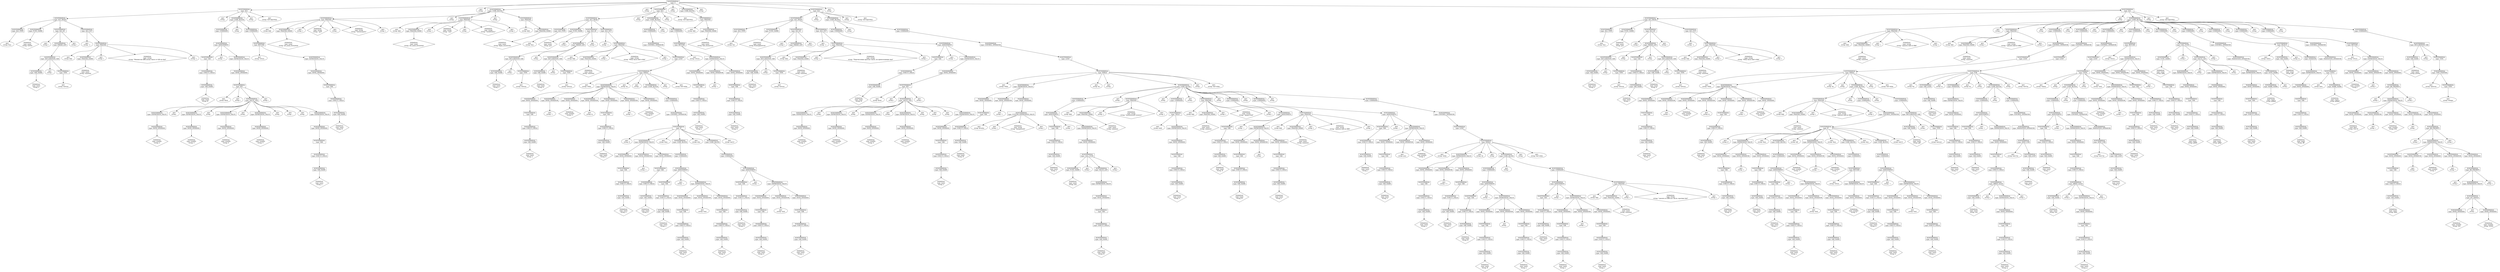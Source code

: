 digraph ast {
	1 [label="NONTERMINAL
type: S" shape=box]
	2 [label="NONTERMINAL
type: ALG" shape=box]
	1 -> 2
	3 [label="KEY
string: \n" shape=oval]
	1 -> 3
	4 [label="NONTERMINAL
type: CODE_BLOCK" shape=box]
	1 -> 4
	5 [label="KEY
string: \n" shape=oval]
	1 -> 5
	6 [label="NONTERMINAL
type: ALG" shape=box]
	1 -> 6
	7 [label="KEY
string: \n" shape=oval]
	1 -> 7
	8 [label="NONTERMINAL
type: CODE_BLOCK" shape=box]
	1 -> 8
	9 [label="KEY
string: \n" shape=oval]
	1 -> 9
	10 [label="NONTERMINAL
type: ALG" shape=box]
	1 -> 10
	11 [label="KEY
string: \n" shape=oval]
	1 -> 11
	12 [label="NONTERMINAL
type: ALG" shape=box]
	1 -> 12
	13 [label="NONTERMINAL
type: ALG_HEAD" shape=box]
	2 -> 13
	14 [label="KEY
string: \n" shape=oval]
	2 -> 14
	15 [label="NONTERMINAL
type: CODE_BLOCK" shape=box]
	2 -> 15
	16 [label="KEY
string: \n" shape=oval]
	2 -> 16
	17 [label="KEY
string: end algorithm" shape=oval]
	2 -> 17
	18 [label="NONTERMINAL
type: PRAGMA" shape=box]
	4 -> 18
	19 [label="KEY
string: \n" shape=oval]
	4 -> 19
	20 [label="NONTERMINAL
type: PRAGMA" shape=box]
	4 -> 20
	21 [label="KEY
string: \n" shape=oval]
	4 -> 21
	22 [label="NONTERMINAL
type: PRAGMA" shape=box]
	4 -> 22
	23 [label="NONTERMINAL
type: ALG_HEAD" shape=box]
	6 -> 23
	24 [label="KEY
string: \n" shape=oval]
	6 -> 24
	25 [label="NONTERMINAL
type: CODE_BLOCK" shape=box]
	6 -> 25
	26 [label="KEY
string: \n" shape=oval]
	6 -> 26
	27 [label="KEY
string: end algorithm" shape=oval]
	6 -> 27
	28 [label="NONTERMINAL
type: PRAGMA" shape=box]
	8 -> 28
	29 [label="NONTERMINAL
type: ALG_HEAD" shape=box]
	10 -> 29
	30 [label="KEY
string: \n" shape=oval]
	10 -> 30
	31 [label="NONTERMINAL
type: CODE_BLOCK" shape=box]
	10 -> 31
	32 [label="KEY
string: \n" shape=oval]
	10 -> 32
	33 [label="KEY
string: end algorithm" shape=oval]
	10 -> 33
	34 [label="NONTERMINAL
type: ALG_HEAD" shape=box]
	12 -> 34
	35 [label="KEY
string: \n" shape=oval]
	12 -> 35
	36 [label="NONTERMINAL
type: CODE_BLOCK" shape=box]
	12 -> 36
	37 [label="KEY
string: \n" shape=oval]
	12 -> 37
	38 [label="KEY
string: end algorithm" shape=oval]
	12 -> 38
	39 [label="NONTERMINAL
type: ALG_TYPE" shape=box]
	13 -> 39
	40 [label="NONTERMINAL
type: FUNC_NAME" shape=box]
	13 -> 40
	41 [label="NONTERMINAL
type: ALG_IN" shape=box]
	13 -> 41
	42 [label="NONTERMINAL
type: ALG_OUT" shape=box]
	13 -> 42
	43 [label="NONTERMINAL
type: COMMAND" shape=box]
	15 -> 43
	44 [label="KEY
string: \n" shape=oval]
	15 -> 44
	45 [label="NONTERMINAL
type: COMMAND" shape=box]
	15 -> 45
	46 [label="KEY
string: @@" shape=oval]
	18 -> 46
	47 [label="NONTERMINAL
type: PRAGMA_NAME" shape=box]
	18 -> 47
	48 [label="KEY
string: {" shape=oval]
	18 -> 48
	49 [label="TERMINAL
type: string
string: \"gcd\"" shape=diamond]
	18 -> 49
	50 [label="KEY
string: ," shape=oval]
	18 -> 50
	51 [label="TERMINAL
type: string
string: \"\textrm{gcd}\"" shape=diamond]
	18 -> 51
	52 [label="KEY
string: }" shape=oval]
	18 -> 52
	53 [label="KEY
string: @@" shape=oval]
	20 -> 53
	54 [label="NONTERMINAL
type: PRAGMA_NAME" shape=box]
	20 -> 54
	55 [label="KEY
string: {" shape=oval]
	20 -> 55
	56 [label="TERMINAL
type: string
string: \"min\"" shape=diamond]
	20 -> 56
	57 [label="KEY
string: ," shape=oval]
	20 -> 57
	58 [label="TERMINAL
type: string
string: \"\textbf{min}\"" shape=diamond]
	20 -> 58
	59 [label="KEY
string: }" shape=oval]
	20 -> 59
	60 [label="KEY
string: @@" shape=oval]
	22 -> 60
	61 [label="NONTERMINAL
type: PRAGMA_NAME" shape=box]
	22 -> 61
	62 [label="NONTERMINAL
type: ALG_TYPE" shape=box]
	23 -> 62
	63 [label="NONTERMINAL
type: FUNC_NAME" shape=box]
	23 -> 63
	64 [label="NONTERMINAL
type: ALG_IN" shape=box]
	23 -> 64
	65 [label="NONTERMINAL
type: ALG_OUT" shape=box]
	23 -> 65
	66 [label="NONTERMINAL
type: COMMAND" shape=box]
	25 -> 66
	67 [label="KEY
string: \n" shape=oval]
	25 -> 67
	68 [label="NONTERMINAL
type: COMMAND" shape=box]
	25 -> 68
	69 [label="KEY
string: @@" shape=oval]
	28 -> 69
	70 [label="NONTERMINAL
type: PRAGMA_NAME" shape=box]
	28 -> 70
	71 [label="NONTERMINAL
type: ALG_TYPE" shape=box]
	29 -> 71
	72 [label="NONTERMINAL
type: FUNC_NAME" shape=box]
	29 -> 72
	73 [label="NONTERMINAL
type: ALG_IN" shape=box]
	29 -> 73
	74 [label="NONTERMINAL
type: ALG_OUT" shape=box]
	29 -> 74
	75 [label="NONTERMINAL
type: COMMAND" shape=box]
	31 -> 75
	76 [label="KEY
string: \n" shape=oval]
	31 -> 76
	77 [label="NONTERMINAL
type: COMMAND" shape=box]
	31 -> 77
	78 [label="NONTERMINAL
type: ALG_TYPE" shape=box]
	34 -> 78
	79 [label="NONTERMINAL
type: FUNC_NAME" shape=box]
	34 -> 79
	80 [label="NONTERMINAL
type: ALG_IN" shape=box]
	34 -> 80
	81 [label="NONTERMINAL
type: ALG_OUT" shape=box]
	34 -> 81
	82 [label="NONTERMINAL
type: PRAGMA" shape=box]
	36 -> 82
	83 [label="KEY
string: ;" shape=oval]
	36 -> 83
	84 [label="NONTERMINAL
type: PRAGMA" shape=box]
	36 -> 84
	85 [label="KEY
string: \n" shape=oval]
	36 -> 85
	86 [label="NONTERMINAL
type: COMMAND" shape=box]
	36 -> 86
	87 [label="KEY
string: \n" shape=oval]
	36 -> 87
	88 [label="NONTERMINAL
type: COMMAND" shape=box]
	36 -> 88
	89 [label="KEY
string: \n" shape=oval]
	36 -> 89
	90 [label="NONTERMINAL
type: COMMAND" shape=box]
	36 -> 90
	91 [label="KEY
string: \n" shape=oval]
	36 -> 91
	92 [label="NONTERMINAL
type: COMMAND" shape=box]
	36 -> 92
	93 [label="KEY
string: \n" shape=oval]
	36 -> 93
	94 [label="NONTERMINAL
type: COMMAND" shape=box]
	36 -> 94
	95 [label="KEY
string: \n" shape=oval]
	36 -> 95
	96 [label="NONTERMINAL
type: COMMAND" shape=box]
	36 -> 96
	97 [label="KEY
string: \n" shape=oval]
	36 -> 97
	98 [label="NONTERMINAL
type: COMMAND" shape=box]
	36 -> 98
	99 [label="KEY
string: \n" shape=oval]
	36 -> 99
	100 [label="NONTERMINAL
type: COMMAND" shape=box]
	36 -> 100
	101 [label="KEY
string: \n" shape=oval]
	36 -> 101
	102 [label="NONTERMINAL
type: COMMAND" shape=box]
	36 -> 102
	103 [label="KEY
string: \n" shape=oval]
	36 -> 103
	104 [label="NONTERMINAL
type: COMMAND" shape=box]
	36 -> 104
	105 [label="KEY
string: func" shape=oval]
	39 -> 105
	106 [label="TERMINAL
type: name
string: GetSet" shape=diamond]
	40 -> 106
	107 [label="KEY
string: (" shape=oval]
	41 -> 107
	108 [label="NONTERMINAL
type: PARAM_LIST" shape=box]
	41 -> 108
	109 [label="KEY
string: )" shape=oval]
	41 -> 109
	110 [label="KEY
string: ->" shape=oval]
	42 -> 110
	111 [label="NONTERMINAL
type: PRAGMA" shape=box]
	42 -> 111
	112 [label="NONTERMINAL
type: ASSIGNMENT" shape=box]
	43 -> 112
	113 [label="NONTERMINAL
type: RETURN" shape=box]
	45 -> 113
	114 [label="TERMINAL
type: name
string: set_name_formatted" shape=diamond]
	47 -> 114
	115 [label="TERMINAL
type: name
string: set_name_formatted" shape=diamond]
	54 -> 115
	116 [label="TERMINAL
type: name
string: begin_enumerate" shape=diamond]
	61 -> 116
	117 [label="KEY
string: func" shape=oval]
	62 -> 117
	118 [label="TERMINAL
type: name
string: gcd" shape=diamond]
	63 -> 118
	119 [label="KEY
string: (" shape=oval]
	64 -> 119
	120 [label="NONTERMINAL
type: PARAM_LIST" shape=box]
	64 -> 120
	121 [label="KEY
string: )" shape=oval]
	64 -> 121
	122 [label="KEY
string: ->" shape=oval]
	65 -> 122
	123 [label="NONTERMINAL
type: PRAGMA" shape=box]
	65 -> 123
	124 [label="NONTERMINAL
type: CONTROL_OPERATOR" shape=box]
	66 -> 124
	125 [label="NONTERMINAL
type: RETURN" shape=box]
	68 -> 125
	126 [label="TERMINAL
type: name
string: end_enumerate" shape=diamond]
	70 -> 126
	127 [label="KEY
string: iter" shape=oval]
	71 -> 127
	128 [label="TERMINAL
type: name
string: EratosphenGrid" shape=diamond]
	72 -> 128
	129 [label="KEY
string: (" shape=oval]
	73 -> 129
	130 [label="NONTERMINAL
type: PARAM_LIST" shape=box]
	73 -> 130
	131 [label="KEY
string: )" shape=oval]
	73 -> 131
	132 [label="KEY
string: ->" shape=oval]
	74 -> 132
	133 [label="NONTERMINAL
type: PRAGMA" shape=box]
	74 -> 133
	134 [label="NONTERMINAL
type: ASSIGNMENT" shape=box]
	75 -> 134
	135 [label="NONTERMINAL
type: CONTROL_OPERATOR" shape=box]
	77 -> 135
	136 [label="KEY
string: func" shape=oval]
	78 -> 136
	137 [label="TERMINAL
type: name
string: gcd" shape=diamond]
	79 -> 137
	138 [label="KEY
string: (" shape=oval]
	80 -> 138
	139 [label="NONTERMINAL
type: PARAM_LIST" shape=box]
	80 -> 139
	140 [label="KEY
string: )" shape=oval]
	80 -> 140
	141 [label="KEY
string: ->" shape=oval]
	81 -> 141
	142 [label="NONTERMINAL
type: PRAGMA" shape=box]
	81 -> 142
	143 [label="KEY
string: @@" shape=oval]
	82 -> 143
	144 [label="NONTERMINAL
type: PRAGMA_NAME" shape=box]
	82 -> 144
	145 [label="KEY
string: {" shape=oval]
	82 -> 145
	146 [label="TERMINAL
type: string
string: \"удалить $x$ из $B$\"" shape=diamond]
	82 -> 146
	147 [label="KEY
string: }" shape=oval]
	82 -> 147
	148 [label="KEY
string: @@" shape=oval]
	84 -> 148
	149 [label="NONTERMINAL
type: PRAGMA_NAME" shape=box]
	84 -> 149
	150 [label="KEY
string: {" shape=oval]
	84 -> 150
	151 [label="TERMINAL
type: string
string: \"удалить $x$ из $B$\"" shape=diamond]
	84 -> 151
	152 [label="KEY
string: }" shape=oval]
	84 -> 152
	153 [label="NONTERMINAL
type: CONTROL_OPERATOR" shape=box]
	86 -> 153
	154 [label="NONTERMINAL
type: CONTROL_OPERATOR" shape=box]
	88 -> 154
	155 [label="NONTERMINAL
type: CONTROL_OPERATOR" shape=box]
	90 -> 155
	156 [label="NONTERMINAL
type: RETURN" shape=box]
	92 -> 156
	157 [label="NONTERMINAL
type: CALL_FUNC" shape=box]
	94 -> 157
	158 [label="NONTERMINAL
type: CONTROL_OPERATOR" shape=box]
	96 -> 158
	159 [label="NONTERMINAL
type: SELECT" shape=box]
	98 -> 159
	160 [label="NONTERMINAL
type: CONTROL_OPERATOR" shape=box]
	100 -> 160
	161 [label="NONTERMINAL
type: RETURN" shape=box]
	102 -> 161
	162 [label="NONTERMINAL
type: DECLARATION_VAR" shape=box]
	104 -> 162
	163 [label="NONTERMINAL
type: DECLARATION_VAR" shape=box]
	108 -> 163
	164 [label="KEY
string: @@" shape=oval]
	111 -> 164
	165 [label="NONTERMINAL
type: PRAGMA_NAME" shape=box]
	111 -> 165
	166 [label="KEY
string: {" shape=oval]
	111 -> 166
	167 [label="TERMINAL
type: string
string: \"Множество $B$ целых чисел от $2$ до $n$\"" shape=diamond]
	111 -> 167
	168 [label="KEY
string: }" shape=oval]
	111 -> 168
	169 [label="NONTERMINAL
type: VAR" shape=box]
	112 -> 169
	170 [label="KEY
string: :=" shape=oval]
	112 -> 170
	171 [label="NONTERMINAL
type: EXPRESSION_VALUE" shape=box]
	112 -> 171
	172 [label="KEY
string: return" shape=oval]
	113 -> 172
	173 [label="NONTERMINAL
type: EXPRESSION_VALUE" shape=box]
	113 -> 173
	174 [label="NONTERMINAL
type: DECLARATION_VAR" shape=box]
	120 -> 174
	175 [label="KEY
string: ," shape=oval]
	120 -> 175
	176 [label="NONTERMINAL
type: DECLARATION_VAR" shape=box]
	120 -> 176
	177 [label="KEY
string: @@" shape=oval]
	123 -> 177
	178 [label="NONTERMINAL
type: PRAGMA_NAME" shape=box]
	123 -> 178
	179 [label="KEY
string: {" shape=oval]
	123 -> 179
	180 [label="TERMINAL
type: string
string: \"НОД чисел $a$ и $b$\"" shape=diamond]
	123 -> 180
	181 [label="KEY
string: }" shape=oval]
	123 -> 181
	182 [label="NONTERMINAL
type: LOOP" shape=box]
	124 -> 182
	183 [label="KEY
string: return" shape=oval]
	125 -> 183
	184 [label="NONTERMINAL
type: EXPRESSION_VALUE" shape=box]
	125 -> 184
	185 [label="NONTERMINAL
type: DECLARATION_VAR" shape=box]
	130 -> 185
	186 [label="KEY
string: @@" shape=oval]
	133 -> 186
	187 [label="NONTERMINAL
type: PRAGMA_NAME" shape=box]
	133 -> 187
	188 [label="KEY
string: {" shape=oval]
	133 -> 188
	189 [label="TERMINAL
type: string
string: \"Перечисление простых чисел, не превосходящих $n$\"" shape=diamond]
	133 -> 189
	190 [label="KEY
string: }" shape=oval]
	133 -> 190
	191 [label="NONTERMINAL
type: VAR" shape=box]
	134 -> 191
	192 [label="KEY
string: :=" shape=oval]
	134 -> 192
	193 [label="NONTERMINAL
type: EXPRESSION_VALUE" shape=box]
	134 -> 193
	194 [label="NONTERMINAL
type: LOOP" shape=box]
	135 -> 194
	195 [label="NONTERMINAL
type: DECLARATION_VAR" shape=box]
	139 -> 195
	196 [label="KEY
string: ," shape=oval]
	139 -> 196
	197 [label="NONTERMINAL
type: VAR" shape=box]
	139 -> 197
	198 [label="KEY
string: ," shape=oval]
	139 -> 198
	199 [label="NONTERMINAL
type: DECLARATION_VAR" shape=box]
	139 -> 199
	200 [label="KEY
string: @@" shape=oval]
	142 -> 200
	201 [label="NONTERMINAL
type: PRAGMA_NAME" shape=box]
	142 -> 201
	202 [label="KEY
string: {" shape=oval]
	142 -> 202
	203 [label="TERMINAL
type: string
string: \"НОД чисел $a$ и $b$\"" shape=diamond]
	142 -> 203
	204 [label="KEY
string: }" shape=oval]
	142 -> 204
	205 [label="TERMINAL
type: name
string: comment" shape=diamond]
	144 -> 205
	206 [label="TERMINAL
type: name
string: comment" shape=diamond]
	149 -> 206
	207 [label="NONTERMINAL
type: LOOP" shape=box]
	153 -> 207
	208 [label="NONTERMINAL
type: LOOP" shape=box]
	154 -> 208
	209 [label="NONTERMINAL
type: LOOP" shape=box]
	155 -> 209
	210 [label="KEY
string: return" shape=oval]
	156 -> 210
	211 [label="NONTERMINAL
type: EXPRESSION_VALUE" shape=box]
	156 -> 211
	212 [label="NONTERMINAL
type: FUNC_NAME" shape=box]
	157 -> 212
	213 [label="KEY
string: (" shape=oval]
	157 -> 213
	214 [label="NONTERMINAL
type: VALUE_LIST" shape=box]
	157 -> 214
	215 [label="KEY
string: )" shape=oval]
	157 -> 215
	216 [label="NONTERMINAL
type: TRANSITION_OPERATOR" shape=box]
	158 -> 216
	217 [label="KEY
string: select" shape=oval]
	159 -> 217
	218 [label="NONTERMINAL
type: VAR_NAME" shape=box]
	159 -> 218
	219 [label="KEY
string: \in" shape=oval]
	159 -> 219
	220 [label="NONTERMINAL
type: ITERATOR" shape=box]
	159 -> 220
	221 [label="NONTERMINAL
type: TRANSITION_OPERATOR" shape=box]
	160 -> 221
	222 [label="KEY
string: return" shape=oval]
	161 -> 222
	223 [label="NONTERMINAL
type: EXPRESSION_VALUE" shape=box]
	161 -> 223
	224 [label="NONTERMINAL
type: VAR_NAME" shape=box]
	162 -> 224
	225 [label="KEY
string: :" shape=oval]
	162 -> 225
	226 [label="NONTERMINAL
type: TYPE" shape=box]
	162 -> 226
	227 [label="NONTERMINAL
type: VAR_NAME" shape=box]
	163 -> 227
	228 [label="KEY
string: :" shape=oval]
	163 -> 228
	229 [label="NONTERMINAL
type: TYPE" shape=box]
	163 -> 229
	230 [label="TERMINAL
type: name
string: comment" shape=diamond]
	165 -> 230
	231 [label="NONTERMINAL
type: STRUCT_FIELD" shape=box]
	169 -> 231
	232 [label="NONTERMINAL
type: INFIX_OPERAND" shape=box]
	171 -> 232
	233 [label="NONTERMINAL
type: INFIX_OPERAND" shape=box]
	173 -> 233
	234 [label="NONTERMINAL
type: VAR_NAME" shape=box]
	174 -> 234
	235 [label="KEY
string: :" shape=oval]
	174 -> 235
	236 [label="NONTERMINAL
type: TYPE" shape=box]
	174 -> 236
	237 [label="NONTERMINAL
type: VAR_NAME" shape=box]
	176 -> 237
	238 [label="KEY
string: :" shape=oval]
	176 -> 238
	239 [label="NONTERMINAL
type: TYPE" shape=box]
	176 -> 239
	240 [label="TERMINAL
type: name
string: comment" shape=diamond]
	178 -> 240
	241 [label="NONTERMINAL
type: WHILE" shape=box]
	182 -> 241
	242 [label="NONTERMINAL
type: INFIX_OPERAND" shape=box]
	184 -> 242
	243 [label="NONTERMINAL
type: INFIX_OPERATOR" shape=box]
	184 -> 243
	244 [label="NONTERMINAL
type: INFIX_OPERAND" shape=box]
	184 -> 244
	245 [label="NONTERMINAL
type: VAR_NAME" shape=box]
	185 -> 245
	246 [label="KEY
string: :" shape=oval]
	185 -> 246
	247 [label="NONTERMINAL
type: TYPE" shape=box]
	185 -> 247
	248 [label="TERMINAL
type: name
string: comment" shape=diamond]
	187 -> 248
	249 [label="NONTERMINAL
type: STRUCT_FIELD" shape=box]
	191 -> 249
	250 [label="NONTERMINAL
type: INFIX_OPERAND" shape=box]
	193 -> 250
	251 [label="NONTERMINAL
type: WHILE" shape=box]
	194 -> 251
	252 [label="NONTERMINAL
type: VAR_NAME" shape=box]
	195 -> 252
	253 [label="KEY
string: :" shape=oval]
	195 -> 253
	254 [label="NONTERMINAL
type: TYPE" shape=box]
	195 -> 254
	255 [label="NONTERMINAL
type: STRUCT_FIELD" shape=box]
	197 -> 255
	256 [label="NONTERMINAL
type: VAR_NAME" shape=box]
	199 -> 256
	257 [label="KEY
string: :" shape=oval]
	199 -> 257
	258 [label="NONTERMINAL
type: TYPE" shape=box]
	199 -> 258
	259 [label="TERMINAL
type: name
string: comment" shape=diamond]
	201 -> 259
	260 [label="NONTERMINAL
type: WHILE" shape=box]
	207 -> 260
	261 [label="NONTERMINAL
type: FOR" shape=box]
	208 -> 261
	262 [label="NONTERMINAL
type: UNTIL" shape=box]
	209 -> 262
	263 [label="NONTERMINAL
type: INFIX_OPERAND" shape=box]
	211 -> 263
	264 [label="NONTERMINAL
type: INFIX_OPERATOR" shape=box]
	211 -> 264
	265 [label="NONTERMINAL
type: INFIX_OPERAND" shape=box]
	211 -> 265
	266 [label="TERMINAL
type: name
string: gdfg" shape=diamond]
	212 -> 266
	267 [label="NONTERMINAL
type: EXPRESSION_VALUE" shape=box]
	214 -> 267
	268 [label="KEY
string: ," shape=oval]
	214 -> 268
	269 [label="NONTERMINAL
type: EXPRESSION_VALUE" shape=box]
	214 -> 269
	270 [label="KEY
string: ," shape=oval]
	214 -> 270
	271 [label="NONTERMINAL
type: EXPRESSION_VALUE" shape=box]
	214 -> 271
	272 [label="NONTERMINAL
type: GOTO_MARK" shape=box]
	216 -> 272
	273 [label="TERMINAL
type: name
string: gfd" shape=diamond]
	218 -> 273
	274 [label="NONTERMINAL
type: EXPRESSION_VALUE" shape=box]
	220 -> 274
	275 [label="NONTERMINAL
type: GOTO" shape=box]
	221 -> 275
	276 [label="NONTERMINAL
type: INFIX_OPERAND" shape=box]
	223 -> 276
	277 [label="NONTERMINAL
type: INFIX_OPERATOR" shape=box]
	223 -> 277
	278 [label="NONTERMINAL
type: INFIX_OPERAND" shape=box]
	223 -> 278
	279 [label="TERMINAL
type: name
string: pGeter" shape=diamond]
	224 -> 279
	280 [label="NONTERMINAL
type: TYPE_POINTER" shape=box]
	226 -> 280
	281 [label="TERMINAL
type: name
string: n" shape=diamond]
	227 -> 281
	282 [label="KEY
string: natural" shape=oval]
	229 -> 282
	283 [label="NONTERMINAL
type: VAR_NAME" shape=box]
	231 -> 283
	284 [label="NONTERMINAL
type: SET" shape=box]
	232 -> 284
	285 [label="NONTERMINAL
type: VAR" shape=box]
	233 -> 285
	286 [label="TERMINAL
type: name
string: a" shape=diamond]
	234 -> 286
	287 [label="KEY
string: natural" shape=oval]
	236 -> 287
	288 [label="TERMINAL
type: name
string: b" shape=diamond]
	237 -> 288
	289 [label="KEY
string: natural" shape=oval]
	239 -> 289
	290 [label="KEY
string: while" shape=oval]
	241 -> 290
	291 [label="NONTERMINAL
type: EXPRESSION_VALUE" shape=box]
	241 -> 291
	292 [label="KEY
string: do" shape=oval]
	241 -> 292
	293 [label="KEY
string: \n" shape=oval]
	241 -> 293
	294 [label="NONTERMINAL
type: CODE_BLOCK" shape=box]
	241 -> 294
	295 [label="KEY
string: \n" shape=oval]
	241 -> 295
	296 [label="KEY
string: end while" shape=oval]
	241 -> 296
	297 [label="NONTERMINAL
type: VAR" shape=box]
	242 -> 297
	298 [label="KEY
string: +" shape=oval]
	243 -> 298
	299 [label="NONTERMINAL
type: VAR" shape=box]
	244 -> 299
	300 [label="TERMINAL
type: name
string: n" shape=diamond]
	245 -> 300
	301 [label="KEY
string: natural" shape=oval]
	247 -> 301
	302 [label="NONTERMINAL
type: VAR_NAME" shape=box]
	249 -> 302
	303 [label="NONTERMINAL
type: SET" shape=box]
	250 -> 303
	304 [label="KEY
string: while" shape=oval]
	251 -> 304
	305 [label="NONTERMINAL
type: EXPRESSION_VALUE" shape=box]
	251 -> 305
	306 [label="KEY
string: do" shape=oval]
	251 -> 306
	307 [label="KEY
string: \n" shape=oval]
	251 -> 307
	308 [label="NONTERMINAL
type: CODE_BLOCK" shape=box]
	251 -> 308
	309 [label="KEY
string: \n" shape=oval]
	251 -> 309
	310 [label="KEY
string: end while" shape=oval]
	251 -> 310
	311 [label="TERMINAL
type: name
string: a" shape=diamond]
	252 -> 311
	312 [label="KEY
string: natural" shape=oval]
	254 -> 312
	313 [label="NONTERMINAL
type: VAR_NAME" shape=box]
	255 -> 313
	314 [label="TERMINAL
type: name
string: b" shape=diamond]
	256 -> 314
	315 [label="KEY
string: natural" shape=oval]
	258 -> 315
	316 [label="KEY
string: while" shape=oval]
	260 -> 316
	317 [label="NONTERMINAL
type: EXPRESSION_VALUE" shape=box]
	260 -> 317
	318 [label="KEY
string: do" shape=oval]
	260 -> 318
	319 [label="KEY
string: \n" shape=oval]
	260 -> 319
	320 [label="NONTERMINAL
type: CODE_BLOCK" shape=box]
	260 -> 320
	321 [label="KEY
string: \n" shape=oval]
	260 -> 321
	322 [label="KEY
string: end while" shape=oval]
	260 -> 322
	323 [label="KEY
string: for" shape=oval]
	261 -> 323
	324 [label="NONTERMINAL
type: VAR_LOOP" shape=box]
	261 -> 324
	325 [label="KEY
string: \in" shape=oval]
	261 -> 325
	326 [label="NONTERMINAL
type: ITERATOR" shape=box]
	261 -> 326
	327 [label="KEY
string: do" shape=oval]
	261 -> 327
	328 [label="KEY
string: \n" shape=oval]
	261 -> 328
	329 [label="NONTERMINAL
type: CODE_BLOCK" shape=box]
	261 -> 329
	330 [label="KEY
string: \n" shape=oval]
	261 -> 330
	331 [label="KEY
string: end for" shape=oval]
	261 -> 331
	332 [label="KEY
string: repeat" shape=oval]
	262 -> 332
	333 [label="KEY
string: \n" shape=oval]
	262 -> 333
	334 [label="NONTERMINAL
type: CODE_BLOCK" shape=box]
	262 -> 334
	335 [label="KEY
string: \n" shape=oval]
	262 -> 335
	336 [label="KEY
string: until" shape=oval]
	262 -> 336
	337 [label="NONTERMINAL
type: EXPRESSION_VALUE" shape=box]
	262 -> 337
	338 [label="NONTERMINAL
type: VAR" shape=box]
	263 -> 338
	339 [label="KEY
string: +" shape=oval]
	264 -> 339
	340 [label="NONTERMINAL
type: VAR" shape=box]
	265 -> 340
	341 [label="NONTERMINAL
type: INFIX_OPERAND" shape=box]
	267 -> 341
	342 [label="NONTERMINAL
type: INFIX_OPERAND" shape=box]
	269 -> 342
	343 [label="NONTERMINAL
type: INFIX_OPERAND" shape=box]
	271 -> 343
	344 [label="NONTERMINAL
type: MARK_NAME" shape=box]
	272 -> 344
	345 [label="KEY
string: :" shape=oval]
	272 -> 345
	346 [label="NONTERMINAL
type: INFIX_OPERAND" shape=box]
	274 -> 346
	347 [label="KEY
string: goto" shape=oval]
	275 -> 347
	348 [label="NONTERMINAL
type: MARK_NAME" shape=box]
	275 -> 348
	349 [label="TERMINAL
type: number
string: 1" shape=diamond]
	276 -> 349
	350 [label="KEY
string: *" shape=oval]
	277 -> 350
	351 [label="NONTERMINAL
type: BR_PRIORITY" shape=box]
	278 -> 351
	352 [label="KEY
string: \uparrow" shape=oval]
	280 -> 352
	353 [label="NONTERMINAL
type: TYPE" shape=box]
	280 -> 353
	354 [label="TERMINAL
type: name
string: B" shape=diamond]
	283 -> 354
	355 [label="KEY
string: @set" shape=oval]
	284 -> 355
	356 [label="KEY
string: (" shape=oval]
	284 -> 356
	357 [label="NONTERMINAL
type: VALUE_LIST" shape=box]
	284 -> 357
	358 [label="KEY
string: )" shape=oval]
	284 -> 358
	359 [label="NONTERMINAL
type: STRUCT_FIELD" shape=box]
	285 -> 359
	360 [label="NONTERMINAL
type: INFIX_OPERAND" shape=box]
	291 -> 360
	361 [label="NONTERMINAL
type: INFIX_OPERATOR" shape=box]
	291 -> 361
	362 [label="NONTERMINAL
type: INFIX_OPERAND" shape=box]
	291 -> 362
	363 [label="NONTERMINAL
type: INFIX_OPERATOR" shape=box]
	291 -> 363
	364 [label="NONTERMINAL
type: INFIX_OPERAND" shape=box]
	291 -> 364
	365 [label="NONTERMINAL
type: INFIX_OPERATOR" shape=box]
	291 -> 365
	366 [label="NONTERMINAL
type: INFIX_OPERAND" shape=box]
	291 -> 366
	367 [label="NONTERMINAL
type: COMMAND" shape=box]
	294 -> 367
	368 [label="NONTERMINAL
type: STRUCT_FIELD" shape=box]
	297 -> 368
	369 [label="NONTERMINAL
type: STRUCT_FIELD" shape=box]
	299 -> 369
	370 [label="TERMINAL
type: name
string: B" shape=diamond]
	302 -> 370
	371 [label="KEY
string: @set" shape=oval]
	303 -> 371
	372 [label="KEY
string: (" shape=oval]
	303 -> 372
	373 [label="NONTERMINAL
type: VALUE_LIST" shape=box]
	303 -> 373
	374 [label="KEY
string: )" shape=oval]
	303 -> 374
	375 [label="NONTERMINAL
type: INFIX_OPERAND" shape=box]
	305 -> 375
	376 [label="NONTERMINAL
type: INFIX_OPERATOR" shape=box]
	305 -> 376
	377 [label="NONTERMINAL
type: INFIX_OPERAND" shape=box]
	305 -> 377
	378 [label="NONTERMINAL
type: COMMAND" shape=box]
	308 -> 378
	379 [label="KEY
string: ;" shape=oval]
	308 -> 379
	380 [label="NONTERMINAL
type: PRAGMA" shape=box]
	308 -> 380
	381 [label="KEY
string: \n" shape=oval]
	308 -> 381
	382 [label="NONTERMINAL
type: COMMAND" shape=box]
	308 -> 382
	383 [label="KEY
string: ;" shape=oval]
	308 -> 383
	384 [label="NONTERMINAL
type: PRAGMA" shape=box]
	308 -> 384
	385 [label="KEY
string: \n" shape=oval]
	308 -> 385
	386 [label="NONTERMINAL
type: COMMAND" shape=box]
	308 -> 386
	387 [label="KEY
string: \n" shape=oval]
	308 -> 387
	388 [label="NONTERMINAL
type: COMMAND" shape=box]
	308 -> 388
	389 [label="KEY
string: \n" shape=oval]
	308 -> 389
	390 [label="NONTERMINAL
type: COMMAND" shape=box]
	308 -> 390
	391 [label="TERMINAL
type: name
string: c" shape=diamond]
	313 -> 391
	392 [label="NONTERMINAL
type: INFIX_OPERAND" shape=box]
	317 -> 392
	393 [label="NONTERMINAL
type: INFIX_OPERATOR" shape=box]
	317 -> 393
	394 [label="NONTERMINAL
type: INFIX_OPERAND" shape=box]
	317 -> 394
	395 [label="NONTERMINAL
type: INFIX_OPERATOR" shape=box]
	317 -> 395
	396 [label="NONTERMINAL
type: INFIX_OPERAND" shape=box]
	317 -> 396
	397 [label="NONTERMINAL
type: INFIX_OPERATOR" shape=box]
	317 -> 397
	398 [label="NONTERMINAL
type: INFIX_OPERAND" shape=box]
	317 -> 398
	399 [label="NONTERMINAL
type: PRAGMA" shape=box]
	320 -> 399
	400 [label="KEY
string: \n" shape=oval]
	320 -> 400
	401 [label="NONTERMINAL
type: COMMAND" shape=box]
	320 -> 401
	402 [label="KEY
string: \n" shape=oval]
	320 -> 402
	403 [label="NONTERMINAL
type: COMMAND" shape=box]
	320 -> 403
	404 [label="NONTERMINAL
type: VAR_NAME" shape=box]
	324 -> 404
	405 [label="NONTERMINAL
type: EXPRESSION_VALUE" shape=box]
	326 -> 405
	406 [label="NONTERMINAL
type: COMMAND" shape=box]
	329 -> 406
	407 [label="KEY
string: \n" shape=oval]
	329 -> 407
	408 [label="NONTERMINAL
type: COMMAND" shape=box]
	329 -> 408
	409 [label="NONTERMINAL
type: COMMAND" shape=box]
	334 -> 409
	410 [label="KEY
string: \n" shape=oval]
	334 -> 410
	411 [label="NONTERMINAL
type: COMMAND" shape=box]
	334 -> 411
	412 [label="NONTERMINAL
type: INFIX_OPERAND" shape=box]
	337 -> 412
	413 [label="NONTERMINAL
type: INFIX_OPERATOR" shape=box]
	337 -> 413
	414 [label="NONTERMINAL
type: INFIX_OPERAND" shape=box]
	337 -> 414
	415 [label="NONTERMINAL
type: STRUCT_FIELD" shape=box]
	338 -> 415
	416 [label="NONTERMINAL
type: STRUCT_FIELD" shape=box]
	340 -> 416
	417 [label="NONTERMINAL
type: VAR" shape=box]
	341 -> 417
	418 [label="NONTERMINAL
type: VAR" shape=box]
	342 -> 418
	419 [label="NONTERMINAL
type: VAR" shape=box]
	343 -> 419
	420 [label="TERMINAL
type: name
string: gdfgdf" shape=diamond]
	344 -> 420
	421 [label="NONTERMINAL
type: VAR" shape=box]
	346 -> 421
	422 [label="TERMINAL
type: name
string: gdfgdf" shape=diamond]
	348 -> 422
	423 [label="KEY
string: (" shape=oval]
	351 -> 423
	424 [label="NONTERMINAL
type: EXPRESSION_VALUE" shape=box]
	351 -> 424
	425 [label="KEY
string: )" shape=oval]
	351 -> 425
	426 [label="KEY
string: integer" shape=oval]
	353 -> 426
	427 [label="NONTERMINAL
type: EXPRESSION_VALUE" shape=box]
	357 -> 427
	428 [label="KEY
string: ," shape=oval]
	357 -> 428
	429 [label="NONTERMINAL
type: EXPRESSION_VALUE" shape=box]
	357 -> 429
	430 [label="KEY
string: ," shape=oval]
	357 -> 430
	431 [label="NONTERMINAL
type: EXPRESSION_VALUE" shape=box]
	357 -> 431
	432 [label="KEY
string: ," shape=oval]
	357 -> 432
	433 [label="NONTERMINAL
type: EXPRESSION_VALUE" shape=box]
	357 -> 433
	434 [label="KEY
string: ," shape=oval]
	357 -> 434
	435 [label="KEY
string: ..." shape=oval]
	357 -> 435
	436 [label="KEY
string: ," shape=oval]
	357 -> 436
	437 [label="NONTERMINAL
type: EXPRESSION_VALUE" shape=box]
	357 -> 437
	438 [label="NONTERMINAL
type: VAR_NAME" shape=box]
	359 -> 438
	439 [label="NONTERMINAL
type: VAR" shape=box]
	360 -> 439
	440 [label="KEY
string: !=" shape=oval]
	361 -> 440
	441 [label="TERMINAL
type: number
string: 0" shape=diamond]
	362 -> 441
	442 [label="KEY
string: &" shape=oval]
	363 -> 442
	443 [label="NONTERMINAL
type: VAR" shape=box]
	364 -> 443
	444 [label="KEY
string: !=" shape=oval]
	365 -> 444
	445 [label="TERMINAL
type: number
string: 0" shape=diamond]
	366 -> 445
	446 [label="NONTERMINAL
type: CONTROL_OPERATOR" shape=box]
	367 -> 446
	447 [label="NONTERMINAL
type: VAR_NAME" shape=box]
	368 -> 447
	448 [label="NONTERMINAL
type: VAR_NAME" shape=box]
	369 -> 448
	449 [label="NONTERMINAL
type: EXPRESSION_VALUE" shape=box]
	373 -> 449
	450 [label="KEY
string: ," shape=oval]
	373 -> 450
	451 [label="NONTERMINAL
type: EXPRESSION_VALUE" shape=box]
	373 -> 451
	452 [label="KEY
string: ," shape=oval]
	373 -> 452
	453 [label="NONTERMINAL
type: EXPRESSION_VALUE" shape=box]
	373 -> 453
	454 [label="KEY
string: ," shape=oval]
	373 -> 454
	455 [label="NONTERMINAL
type: EXPRESSION_VALUE" shape=box]
	373 -> 455
	456 [label="KEY
string: ," shape=oval]
	373 -> 456
	457 [label="KEY
string: ..." shape=oval]
	373 -> 457
	458 [label="KEY
string: ," shape=oval]
	373 -> 458
	459 [label="NONTERMINAL
type: EXPRESSION_VALUE" shape=box]
	373 -> 459
	460 [label="NONTERMINAL
type: VAR" shape=box]
	375 -> 460
	461 [label="KEY
string: !=" shape=oval]
	376 -> 461
	462 [label="NONTERMINAL
type: CUSTOM_EXPRESSION_VALUE" shape=box]
	377 -> 462
	463 [label="NONTERMINAL
type: ASSIGNMENT" shape=box]
	378 -> 463
	464 [label="KEY
string: @@" shape=oval]
	380 -> 464
	465 [label="NONTERMINAL
type: PRAGMA_NAME" shape=box]
	380 -> 465
	466 [label="KEY
string: {" shape=oval]
	380 -> 466
	467 [label="TERMINAL
type: string
string: \"наименьший элемент\"" shape=diamond]
	380 -> 467
	468 [label="KEY
string: }" shape=oval]
	380 -> 468
	469 [label="NONTERMINAL
type: YIELD" shape=box]
	382 -> 469
	470 [label="KEY
string: @@" shape=oval]
	384 -> 470
	471 [label="NONTERMINAL
type: PRAGMA_NAME" shape=box]
	384 -> 471
	472 [label="KEY
string: {" shape=oval]
	384 -> 472
	473 [label="TERMINAL
type: string
string: \"выдать $x$\"" shape=diamond]
	384 -> 473
	474 [label="KEY
string: }" shape=oval]
	384 -> 474
	475 [label="NONTERMINAL
type: ASSIGNMENT" shape=box]
	386 -> 475
	476 [label="NONTERMINAL
type: PRAGMA" shape=box]
	386 -> 476
	477 [label="NONTERMINAL
type: ASSIGNMENT" shape=box]
	388 -> 477
	478 [label="NONTERMINAL
type: CONTROL_OPERATOR" shape=box]
	390 -> 478
	479 [label="NONTERMINAL
type: VAR" shape=box]
	392 -> 479
	480 [label="KEY
string: !=" shape=oval]
	393 -> 480
	481 [label="TERMINAL
type: number
string: 0" shape=diamond]
	394 -> 481
	482 [label="KEY
string: &" shape=oval]
	395 -> 482
	483 [label="NONTERMINAL
type: VAR" shape=box]
	396 -> 483
	484 [label="KEY
string: !=" shape=oval]
	397 -> 484
	485 [label="TERMINAL
type: number
string: 0" shape=diamond]
	398 -> 485
	486 [label="KEY
string: @@" shape=oval]
	399 -> 486
	487 [label="NONTERMINAL
type: PRAGMA_NAME" shape=box]
	399 -> 487
	488 [label="KEY
string: {" shape=oval]
	399 -> 488
	489 [label="TERMINAL
type: string
string: \"удалить $x$ из $B$\"" shape=diamond]
	399 -> 489
	490 [label="KEY
string: }" shape=oval]
	399 -> 490
	491 [label="NONTERMINAL
type: CONTROL_OPERATOR" shape=box]
	401 -> 491
	492 [label="NONTERMINAL
type: DECLARATION_VAR" shape=box]
	403 -> 492
	493 [label="TERMINAL
type: name
string: g" shape=diamond]
	404 -> 493
	494 [label="NONTERMINAL
type: INFIX_OPERAND" shape=box]
	405 -> 494
	495 [label="NONTERMINAL
type: ASSIGNMENT" shape=box]
	406 -> 495
	496 [label="NONTERMINAL
type: CONTROL_OPERATOR" shape=box]
	408 -> 496
	497 [label="NONTERMINAL
type: ASSIGNMENT" shape=box]
	409 -> 497
	498 [label="NONTERMINAL
type: CONTROL_OPERATOR" shape=box]
	411 -> 498
	499 [label="TERMINAL
type: number
string: 6" shape=diamond]
	412 -> 499
	500 [label="KEY
string: ==" shape=oval]
	413 -> 500
	501 [label="NONTERMINAL
type: VAR" shape=box]
	414 -> 501
	502 [label="NONTERMINAL
type: VAR_NAME" shape=box]
	415 -> 502
	503 [label="NONTERMINAL
type: VAR_NAME" shape=box]
	416 -> 503
	504 [label="NONTERMINAL
type: STRUCT_FIELD" shape=box]
	417 -> 504
	505 [label="NONTERMINAL
type: STRUCT_FIELD" shape=box]
	418 -> 505
	506 [label="NONTERMINAL
type: STRUCT_FIELD" shape=box]
	419 -> 506
	507 [label="NONTERMINAL
type: STRUCT_FIELD" shape=box]
	421 -> 507
	508 [label="NONTERMINAL
type: INFIX_OPERAND" shape=box]
	424 -> 508
	509 [label="NONTERMINAL
type: INFIX_OPERATOR" shape=box]
	424 -> 509
	510 [label="NONTERMINAL
type: INFIX_OPERAND" shape=box]
	424 -> 510
	511 [label="NONTERMINAL
type: INFIX_OPERATOR" shape=box]
	424 -> 511
	512 [label="NONTERMINAL
type: INFIX_OPERAND" shape=box]
	424 -> 512
	513 [label="NONTERMINAL
type: INFIX_OPERAND" shape=box]
	427 -> 513
	514 [label="NONTERMINAL
type: INFIX_OPERAND" shape=box]
	429 -> 514
	515 [label="NONTERMINAL
type: INFIX_OPERAND" shape=box]
	431 -> 515
	516 [label="NONTERMINAL
type: INFIX_OPERAND" shape=box]
	433 -> 516
	517 [label="NONTERMINAL
type: INFIX_OPERAND" shape=box]
	437 -> 517
	518 [label="TERMINAL
type: name
string: B" shape=diamond]
	438 -> 518
	519 [label="NONTERMINAL
type: STRUCT_FIELD" shape=box]
	439 -> 519
	520 [label="NONTERMINAL
type: STRUCT_FIELD" shape=box]
	443 -> 520
	521 [label="NONTERMINAL
type: IF" shape=box]
	446 -> 521
	522 [label="TERMINAL
type: name
string: a" shape=diamond]
	447 -> 522
	523 [label="TERMINAL
type: name
string: b" shape=diamond]
	448 -> 523
	524 [label="NONTERMINAL
type: INFIX_OPERAND" shape=box]
	449 -> 524
	525 [label="NONTERMINAL
type: INFIX_OPERAND" shape=box]
	451 -> 525
	526 [label="NONTERMINAL
type: INFIX_OPERAND" shape=box]
	453 -> 526
	527 [label="NONTERMINAL
type: INFIX_OPERAND" shape=box]
	455 -> 527
	528 [label="NONTERMINAL
type: INFIX_OPERAND" shape=box]
	459 -> 528
	529 [label="NONTERMINAL
type: STRUCT_FIELD" shape=box]
	460 -> 529
	530 [label="KEY
string: @value" shape=oval]
	462 -> 530
	531 [label="KEY
string: {" shape=oval]
	462 -> 531
	532 [label="TERMINAL
type: string
string: \"$\emptyset$\"" shape=diamond]
	462 -> 532
	533 [label="KEY
string: }" shape=oval]
	462 -> 533
	534 [label="NONTERMINAL
type: VAR" shape=box]
	463 -> 534
	535 [label="KEY
string: :=" shape=oval]
	463 -> 535
	536 [label="NONTERMINAL
type: EXPRESSION_VALUE" shape=box]
	463 -> 536
	537 [label="TERMINAL
type: name
string: comment" shape=diamond]
	465 -> 537
	538 [label="KEY
string: yield" shape=oval]
	469 -> 538
	539 [label="NONTERMINAL
type: EXPRESSION_VALUE" shape=box]
	469 -> 539
	540 [label="TERMINAL
type: name
string: comment" shape=diamond]
	471 -> 540
	541 [label="NONTERMINAL
type: VAR" shape=box]
	475 -> 541
	542 [label="KEY
string: :=" shape=oval]
	475 -> 542
	543 [label="NONTERMINAL
type: EXPRESSION_VALUE" shape=box]
	475 -> 543
	544 [label="KEY
string: @@" shape=oval]
	476 -> 544
	545 [label="NONTERMINAL
type: PRAGMA_NAME" shape=box]
	476 -> 545
	546 [label="KEY
string: {" shape=oval]
	476 -> 546
	547 [label="TERMINAL
type: string
string: \"удалить $x$ из $B$\"" shape=diamond]
	476 -> 547
	548 [label="KEY
string: }" shape=oval]
	476 -> 548
	549 [label="NONTERMINAL
type: VAR" shape=box]
	477 -> 549
	550 [label="KEY
string: :=" shape=oval]
	477 -> 550
	551 [label="NONTERMINAL
type: EXPRESSION_VALUE" shape=box]
	477 -> 551
	552 [label="NONTERMINAL
type: LOOP" shape=box]
	478 -> 552
	553 [label="NONTERMINAL
type: STRUCT_FIELD" shape=box]
	479 -> 553
	554 [label="NONTERMINAL
type: STRUCT_FIELD" shape=box]
	483 -> 554
	555 [label="TERMINAL
type: name
string: comment" shape=diamond]
	487 -> 555
	556 [label="NONTERMINAL
type: IF" shape=box]
	491 -> 556
	557 [label="NONTERMINAL
type: VAR_NAME" shape=box]
	492 -> 557
	558 [label="KEY
string: :" shape=oval]
	492 -> 558
	559 [label="NONTERMINAL
type: TYPE" shape=box]
	492 -> 559
	560 [label="NONTERMINAL
type: VAR" shape=box]
	494 -> 560
	561 [label="NONTERMINAL
type: VAR" shape=box]
	495 -> 561
	562 [label="KEY
string: :=" shape=oval]
	495 -> 562
	563 [label="NONTERMINAL
type: EXPRESSION_VALUE" shape=box]
	495 -> 563
	564 [label="NONTERMINAL
type: TRANSITION_OPERATOR" shape=box]
	496 -> 564
	565 [label="NONTERMINAL
type: VAR" shape=box]
	497 -> 565
	566 [label="KEY
string: :=" shape=oval]
	497 -> 566
	567 [label="NONTERMINAL
type: EXPRESSION_VALUE" shape=box]
	497 -> 567
	568 [label="NONTERMINAL
type: TRANSITION_OPERATOR" shape=box]
	498 -> 568
	569 [label="NONTERMINAL
type: STRUCT_FIELD" shape=box]
	501 -> 569
	570 [label="TERMINAL
type: name
string: a" shape=diamond]
	502 -> 570
	571 [label="TERMINAL
type: name
string: b" shape=diamond]
	503 -> 571
	572 [label="NONTERMINAL
type: VAR_NAME" shape=box]
	504 -> 572
	573 [label="NONTERMINAL
type: VAR_NAME" shape=box]
	505 -> 573
	574 [label="NONTERMINAL
type: VAR_NAME" shape=box]
	506 -> 574
	575 [label="NONTERMINAL
type: VAR_NAME" shape=box]
	507 -> 575
	576 [label="TERMINAL
type: float
string: 532.54" shape=diamond]
	508 -> 576
	577 [label="KEY
string: +" shape=oval]
	509 -> 577
	578 [label="TERMINAL
type: number
string: 654" shape=diamond]
	510 -> 578
	579 [label="KEY
string: -" shape=oval]
	511 -> 579
	580 [label="NONTERMINAL
type: BR_PRIORITY" shape=box]
	512 -> 580
	581 [label="TERMINAL
type: number
string: 2" shape=diamond]
	513 -> 581
	582 [label="TERMINAL
type: number
string: 3" shape=diamond]
	514 -> 582
	583 [label="TERMINAL
type: number
string: 4" shape=diamond]
	515 -> 583
	584 [label="TERMINAL
type: number
string: 5" shape=diamond]
	516 -> 584
	585 [label="NONTERMINAL
type: VAR" shape=box]
	517 -> 585
	586 [label="NONTERMINAL
type: VAR_NAME" shape=box]
	519 -> 586
	587 [label="NONTERMINAL
type: VAR_NAME" shape=box]
	520 -> 587
	588 [label="KEY
string: if" shape=oval]
	521 -> 588
	589 [label="NONTERMINAL
type: EXPRESSION_VALUE" shape=box]
	521 -> 589
	590 [label="KEY
string: then" shape=oval]
	521 -> 590
	591 [label="NONTERMINAL
type: CODE_BLOCK" shape=box]
	521 -> 591
	592 [label="KEY
string: else" shape=oval]
	521 -> 592
	593 [label="NONTERMINAL
type: CODE_BLOCK" shape=box]
	521 -> 593
	594 [label="KEY
string: end if" shape=oval]
	521 -> 594
	595 [label="TERMINAL
type: number
string: 2" shape=diamond]
	524 -> 595
	596 [label="TERMINAL
type: number
string: 3" shape=diamond]
	525 -> 596
	597 [label="TERMINAL
type: number
string: 4" shape=diamond]
	526 -> 597
	598 [label="TERMINAL
type: number
string: 5" shape=diamond]
	527 -> 598
	599 [label="NONTERMINAL
type: VAR" shape=box]
	528 -> 599
	600 [label="NONTERMINAL
type: VAR_NAME" shape=box]
	529 -> 600
	601 [label="NONTERMINAL
type: STRUCT_FIELD" shape=box]
	534 -> 601
	602 [label="NONTERMINAL
type: INFIX_OPERAND" shape=box]
	536 -> 602
	603 [label="NONTERMINAL
type: INFIX_OPERAND" shape=box]
	539 -> 603
	604 [label="NONTERMINAL
type: STRUCT_FIELD" shape=box]
	541 -> 604
	605 [label="NONTERMINAL
type: INFIX_OPERAND" shape=box]
	543 -> 605
	606 [label="NONTERMINAL
type: INFIX_OPERATOR" shape=box]
	543 -> 606
	607 [label="NONTERMINAL
type: INFIX_OPERAND" shape=box]
	543 -> 607
	608 [label="TERMINAL
type: name
string: comment" shape=diamond]
	545 -> 608
	609 [label="NONTERMINAL
type: STRUCT_FIELD" shape=box]
	549 -> 609
	610 [label="NONTERMINAL
type: INFIX_OPERAND" shape=box]
	551 -> 610
	611 [label="NONTERMINAL
type: INFIX_OPERATOR" shape=box]
	551 -> 611
	612 [label="NONTERMINAL
type: INFIX_OPERAND" shape=box]
	551 -> 612
	613 [label="NONTERMINAL
type: WHILE" shape=box]
	552 -> 613
	614 [label="NONTERMINAL
type: VAR_NAME" shape=box]
	553 -> 614
	615 [label="NONTERMINAL
type: VAR_NAME" shape=box]
	554 -> 615
	616 [label="KEY
string: if" shape=oval]
	556 -> 616
	617 [label="NONTERMINAL
type: EXPRESSION_VALUE" shape=box]
	556 -> 617
	618 [label="KEY
string: then" shape=oval]
	556 -> 618
	619 [label="NONTERMINAL
type: CODE_BLOCK" shape=box]
	556 -> 619
	620 [label="KEY
string: elif" shape=oval]
	556 -> 620
	621 [label="NONTERMINAL
type: EXPRESSION_VALUE" shape=box]
	556 -> 621
	622 [label="KEY
string: then" shape=oval]
	556 -> 622
	623 [label="NONTERMINAL
type: CODE_BLOCK" shape=box]
	556 -> 623
	624 [label="KEY
string: else" shape=oval]
	556 -> 624
	625 [label="NONTERMINAL
type: CODE_BLOCK" shape=box]
	556 -> 625
	626 [label="KEY
string: end if" shape=oval]
	556 -> 626
	627 [label="TERMINAL
type: name
string: gdf" shape=diamond]
	557 -> 627
	628 [label="KEY
string: natural" shape=oval]
	559 -> 628
	629 [label="NONTERMINAL
type: STRUCT_FIELD" shape=box]
	560 -> 629
	630 [label="NONTERMINAL
type: STRUCT_FIELD" shape=box]
	561 -> 630
	631 [label="NONTERMINAL
type: INFIX_OPERAND" shape=box]
	563 -> 631
	632 [label="NONTERMINAL
type: NEXT_FOR" shape=box]
	564 -> 632
	633 [label="NONTERMINAL
type: STRUCT_FIELD" shape=box]
	565 -> 633
	634 [label="NONTERMINAL
type: INFIX_OPERAND" shape=box]
	567 -> 634
	635 [label="NONTERMINAL
type: NEXT_FOR" shape=box]
	568 -> 635
	636 [label="NONTERMINAL
type: VAR_NAME" shape=box]
	569 -> 636
	637 [label="TERMINAL
type: name
string: gdhfh" shape=diamond]
	572 -> 637
	638 [label="TERMINAL
type: name
string: gdfgf" shape=diamond]
	573 -> 638
	639 [label="TERMINAL
type: name
string: fd" shape=diamond]
	574 -> 639
	640 [label="TERMINAL
type: name
string: dff" shape=diamond]
	575 -> 640
	641 [label="KEY
string: (" shape=oval]
	580 -> 641
	642 [label="NONTERMINAL
type: EXPRESSION_VALUE" shape=box]
	580 -> 642
	643 [label="KEY
string: )" shape=oval]
	580 -> 643
	644 [label="NONTERMINAL
type: STRUCT_FIELD" shape=box]
	585 -> 644
	645 [label="TERMINAL
type: name
string: a" shape=diamond]
	586 -> 645
	646 [label="TERMINAL
type: name
string: b" shape=diamond]
	587 -> 646
	647 [label="NONTERMINAL
type: INFIX_OPERAND" shape=box]
	589 -> 647
	648 [label="NONTERMINAL
type: INFIX_OPERATOR" shape=box]
	589 -> 648
	649 [label="NONTERMINAL
type: INFIX_OPERAND" shape=box]
	589 -> 649
	650 [label="NONTERMINAL
type: COMMAND" shape=box]
	591 -> 650
	651 [label="NONTERMINAL
type: COMMAND" shape=box]
	593 -> 651
	652 [label="NONTERMINAL
type: STRUCT_FIELD" shape=box]
	599 -> 652
	653 [label="TERMINAL
type: name
string: B" shape=diamond]
	600 -> 653
	654 [label="NONTERMINAL
type: VAR_NAME" shape=box]
	601 -> 654
	655 [label="NONTERMINAL
type: CALL_FUNC" shape=box]
	602 -> 655
	656 [label="NONTERMINAL
type: VAR" shape=box]
	603 -> 656
	657 [label="NONTERMINAL
type: VAR_NAME" shape=box]
	604 -> 657
	658 [label="NONTERMINAL
type: VAR" shape=box]
	605 -> 658
	659 [label="KEY
string: -" shape=oval]
	606 -> 659
	660 [label="NONTERMINAL
type: VAR" shape=box]
	607 -> 660
	661 [label="NONTERMINAL
type: VAR_NAME" shape=box]
	609 -> 661
	662 [label="NONTERMINAL
type: VAR" shape=box]
	610 -> 662
	663 [label="KEY
string: pow" shape=oval]
	611 -> 663
	664 [label="TERMINAL
type: number
string: 2" shape=diamond]
	612 -> 664
	665 [label="KEY
string: while" shape=oval]
	613 -> 665
	666 [label="NONTERMINAL
type: EXPRESSION_VALUE" shape=box]
	613 -> 666
	667 [label="KEY
string: do" shape=oval]
	613 -> 667
	668 [label="KEY
string: \n" shape=oval]
	613 -> 668
	669 [label="NONTERMINAL
type: CODE_BLOCK" shape=box]
	613 -> 669
	670 [label="KEY
string: \n" shape=oval]
	613 -> 670
	671 [label="KEY
string: end while" shape=oval]
	613 -> 671
	672 [label="TERMINAL
type: name
string: a" shape=diamond]
	614 -> 672
	673 [label="TERMINAL
type: name
string: b" shape=diamond]
	615 -> 673
	674 [label="NONTERMINAL
type: INFIX_OPERAND" shape=box]
	617 -> 674
	675 [label="NONTERMINAL
type: INFIX_OPERATOR" shape=box]
	617 -> 675
	676 [label="NONTERMINAL
type: INFIX_OPERAND" shape=box]
	617 -> 676
	677 [label="NONTERMINAL
type: COMMAND" shape=box]
	619 -> 677
	678 [label="NONTERMINAL
type: INFIX_OPERAND" shape=box]
	621 -> 678
	679 [label="NONTERMINAL
type: INFIX_OPERATOR" shape=box]
	621 -> 679
	680 [label="NONTERMINAL
type: INFIX_OPERAND" shape=box]
	621 -> 680
	681 [label="NONTERMINAL
type: COMMAND" shape=box]
	623 -> 681
	682 [label="NONTERMINAL
type: COMMAND" shape=box]
	625 -> 682
	683 [label="NONTERMINAL
type: VAR_NAME" shape=box]
	629 -> 683
	684 [label="NONTERMINAL
type: VAR_NAME" shape=box]
	630 -> 684
	685 [label="NONTERMINAL
type: VAR" shape=box]
	631 -> 685
	686 [label="KEY
string: next for" shape=oval]
	632 -> 686
	687 [label="NONTERMINAL
type: VAR_LOOP" shape=box]
	632 -> 687
	688 [label="NONTERMINAL
type: VAR_NAME" shape=box]
	633 -> 688
	689 [label="NONTERMINAL
type: VAR" shape=box]
	634 -> 689
	690 [label="KEY
string: next for" shape=oval]
	635 -> 690
	691 [label="NONTERMINAL
type: VAR_LOOP" shape=box]
	635 -> 691
	692 [label="TERMINAL
type: name
string: g" shape=diamond]
	636 -> 692
	693 [label="NONTERMINAL
type: INFIX_OPERAND" shape=box]
	642 -> 693
	694 [label="NONTERMINAL
type: INFIX_OPERATOR" shape=box]
	642 -> 694
	695 [label="NONTERMINAL
type: INFIX_OPERAND" shape=box]
	642 -> 695
	696 [label="NONTERMINAL
type: INFIX_OPERATOR" shape=box]
	642 -> 696
	697 [label="NONTERMINAL
type: INFIX_OPERAND" shape=box]
	642 -> 697
	698 [label="NONTERMINAL
type: VAR_NAME" shape=box]
	644 -> 698
	699 [label="NONTERMINAL
type: VAR" shape=box]
	647 -> 699
	700 [label="KEY
string: >" shape=oval]
	648 -> 700
	701 [label="NONTERMINAL
type: VAR" shape=box]
	649 -> 701
	702 [label="NONTERMINAL
type: ASSIGNMENT" shape=box]
	650 -> 702
	703 [label="NONTERMINAL
type: ASSIGNMENT" shape=box]
	651 -> 703
	704 [label="NONTERMINAL
type: VAR_NAME" shape=box]
	652 -> 704
	705 [label="TERMINAL
type: name
string: x" shape=diamond]
	654 -> 705
	706 [label="NONTERMINAL
type: FUNC_NAME" shape=box]
	655 -> 706
	707 [label="KEY
string: (" shape=oval]
	655 -> 707
	708 [label="NONTERMINAL
type: VALUE_LIST" shape=box]
	655 -> 708
	709 [label="KEY
string: )" shape=oval]
	655 -> 709
	710 [label="NONTERMINAL
type: STRUCT_FIELD" shape=box]
	656 -> 710
	711 [label="TERMINAL
type: name
string: B" shape=diamond]
	657 -> 711
	712 [label="NONTERMINAL
type: STRUCT_FIELD" shape=box]
	658 -> 712
	713 [label="NONTERMINAL
type: STRUCT_FIELD" shape=box]
	660 -> 713
	714 [label="TERMINAL
type: name
string: y" shape=diamond]
	661 -> 714
	715 [label="NONTERMINAL
type: STRUCT_FIELD" shape=box]
	662 -> 715
	716 [label="NONTERMINAL
type: INFIX_OPERAND" shape=box]
	666 -> 716
	717 [label="NONTERMINAL
type: INFIX_OPERATOR" shape=box]
	666 -> 717
	718 [label="NONTERMINAL
type: INFIX_OPERAND" shape=box]
	666 -> 718
	719 [label="NONTERMINAL
type: COMMAND" shape=box]
	669 -> 719
	720 [label="KEY
string: ;" shape=oval]
	669 -> 720
	721 [label="NONTERMINAL
type: COMMAND" shape=box]
	669 -> 721
	722 [label="NONTERMINAL
type: VAR" shape=box]
	674 -> 722
	723 [label="KEY
string: >" shape=oval]
	675 -> 723
	724 [label="NONTERMINAL
type: VAR" shape=box]
	676 -> 724
	725 [label="NONTERMINAL
type: ASSIGNMENT" shape=box]
	677 -> 725
	726 [label="TERMINAL
type: number
string: 5" shape=diamond]
	678 -> 726
	727 [label="KEY
string: ==" shape=oval]
	679 -> 727
	728 [label="TERMINAL
type: number
string: 2" shape=diamond]
	680 -> 728
	729 [label="NONTERMINAL
type: RETURN" shape=box]
	681 -> 729
	730 [label="NONTERMINAL
type: ASSIGNMENT" shape=box]
	682 -> 730
	731 [label="TERMINAL
type: name
string: G" shape=diamond]
	683 -> 731
	732 [label="TERMINAL
type: name
string: s" shape=diamond]
	684 -> 732
	733 [label="NONTERMINAL
type: STRUCT_FIELD" shape=box]
	685 -> 733
	734 [label="NONTERMINAL
type: VAR_NAME" shape=box]
	687 -> 734
	735 [label="TERMINAL
type: name
string: s" shape=diamond]
	688 -> 735
	736 [label="NONTERMINAL
type: STRUCT_FIELD" shape=box]
	689 -> 736
	737 [label="NONTERMINAL
type: VAR_NAME" shape=box]
	691 -> 737
	738 [label="NONTERMINAL
type: VAR" shape=box]
	693 -> 738
	739 [label="KEY
string: -" shape=oval]
	694 -> 739
	740 [label="TERMINAL
type: number
string: 5" shape=diamond]
	695 -> 740
	741 [label="KEY
string: *" shape=oval]
	696 -> 741
	742 [label="NONTERMINAL
type: BR_PRIORITY" shape=box]
	697 -> 742
	743 [label="TERMINAL
type: name
string: n" shape=diamond]
	698 -> 743
	744 [label="NONTERMINAL
type: STRUCT_FIELD" shape=box]
	699 -> 744
	745 [label="NONTERMINAL
type: STRUCT_FIELD" shape=box]
	701 -> 745
	746 [label="NONTERMINAL
type: VAR" shape=box]
	702 -> 746
	747 [label="KEY
string: :=" shape=oval]
	702 -> 747
	748 [label="NONTERMINAL
type: EXPRESSION_VALUE" shape=box]
	702 -> 748
	749 [label="NONTERMINAL
type: VAR" shape=box]
	703 -> 749
	750 [label="KEY
string: :=" shape=oval]
	703 -> 750
	751 [label="NONTERMINAL
type: EXPRESSION_VALUE" shape=box]
	703 -> 751
	752 [label="TERMINAL
type: name
string: n" shape=diamond]
	704 -> 752
	753 [label="TERMINAL
type: name
string: min" shape=diamond]
	706 -> 753
	754 [label="NONTERMINAL
type: EXPRESSION_VALUE" shape=box]
	708 -> 754
	755 [label="NONTERMINAL
type: VAR_NAME" shape=box]
	710 -> 755
	756 [label="NONTERMINAL
type: VAR_NAME" shape=box]
	712 -> 756
	757 [label="NONTERMINAL
type: VAR_NAME" shape=box]
	713 -> 757
	758 [label="NONTERMINAL
type: VAR_NAME" shape=box]
	715 -> 758
	759 [label="NONTERMINAL
type: VAR" shape=box]
	716 -> 759
	760 [label="KEY
string: <=" shape=oval]
	717 -> 760
	761 [label="NONTERMINAL
type: VAR" shape=box]
	718 -> 761
	762 [label="NONTERMINAL
type: ASSIGNMENT" shape=box]
	719 -> 762
	763 [label="NONTERMINAL
type: ASSIGNMENT" shape=box]
	721 -> 763
	764 [label="NONTERMINAL
type: PRAGMA" shape=box]
	721 -> 764
	765 [label="NONTERMINAL
type: STRUCT_FIELD" shape=box]
	722 -> 765
	766 [label="NONTERMINAL
type: STRUCT_FIELD" shape=box]
	724 -> 766
	767 [label="NONTERMINAL
type: VAR" shape=box]
	725 -> 767
	768 [label="KEY
string: :=" shape=oval]
	725 -> 768
	769 [label="NONTERMINAL
type: EXPRESSION_VALUE" shape=box]
	725 -> 769
	770 [label="KEY
string: return" shape=oval]
	729 -> 770
	771 [label="NONTERMINAL
type: EXPRESSION_VALUE" shape=box]
	729 -> 771
	772 [label="NONTERMINAL
type: VAR" shape=box]
	730 -> 772
	773 [label="KEY
string: :=" shape=oval]
	730 -> 773
	774 [label="NONTERMINAL
type: EXPRESSION_VALUE" shape=box]
	730 -> 774
	775 [label="NONTERMINAL
type: ARRAY_SLICE" shape=box]
	733 -> 775
	776 [label="TERMINAL
type: name
string: g" shape=diamond]
	734 -> 776
	777 [label="NONTERMINAL
type: ARRAY_SLICE" shape=box]
	736 -> 777
	778 [label="TERMINAL
type: name
string: g" shape=diamond]
	737 -> 778
	779 [label="NONTERMINAL
type: STRUCT_FIELD" shape=box]
	738 -> 779
	780 [label="KEY
string: (" shape=oval]
	742 -> 780
	781 [label="NONTERMINAL
type: EXPRESSION_VALUE" shape=box]
	742 -> 781
	782 [label="KEY
string: )" shape=oval]
	742 -> 782
	783 [label="NONTERMINAL
type: VAR_NAME" shape=box]
	744 -> 783
	784 [label="NONTERMINAL
type: VAR_NAME" shape=box]
	745 -> 784
	785 [label="NONTERMINAL
type: STRUCT_FIELD" shape=box]
	746 -> 785
	786 [label="NONTERMINAL
type: INFIX_OPERAND" shape=box]
	748 -> 786
	787 [label="NONTERMINAL
type: INFIX_OPERATOR" shape=box]
	748 -> 787
	788 [label="NONTERMINAL
type: INFIX_OPERAND" shape=box]
	748 -> 788
	789 [label="NONTERMINAL
type: STRUCT_FIELD" shape=box]
	749 -> 789
	790 [label="NONTERMINAL
type: INFIX_OPERAND" shape=box]
	751 -> 790
	791 [label="NONTERMINAL
type: INFIX_OPERATOR" shape=box]
	751 -> 791
	792 [label="NONTERMINAL
type: INFIX_OPERAND" shape=box]
	751 -> 792
	793 [label="NONTERMINAL
type: INFIX_OPERAND" shape=box]
	754 -> 793
	794 [label="TERMINAL
type: name
string: x" shape=diamond]
	755 -> 794
	795 [label="TERMINAL
type: name
string: B" shape=diamond]
	756 -> 795
	796 [label="TERMINAL
type: name
string: x" shape=diamond]
	757 -> 796
	797 [label="TERMINAL
type: name
string: x" shape=diamond]
	758 -> 797
	798 [label="NONTERMINAL
type: STRUCT_FIELD" shape=box]
	759 -> 798
	799 [label="NONTERMINAL
type: STRUCT_FIELD" shape=box]
	761 -> 799
	800 [label="NONTERMINAL
type: VAR" shape=box]
	762 -> 800
	801 [label="KEY
string: :=" shape=oval]
	762 -> 801
	802 [label="NONTERMINAL
type: EXPRESSION_VALUE" shape=box]
	762 -> 802
	803 [label="NONTERMINAL
type: VAR" shape=box]
	763 -> 803
	804 [label="KEY
string: :=" shape=oval]
	763 -> 804
	805 [label="NONTERMINAL
type: EXPRESSION_VALUE" shape=box]
	763 -> 805
	806 [label="KEY
string: @@" shape=oval]
	764 -> 806
	807 [label="NONTERMINAL
type: PRAGMA_NAME" shape=box]
	764 -> 807
	808 [label="KEY
string: {" shape=oval]
	764 -> 808
	809 [label="TERMINAL
type: string
string: \"удалить из $B$ все числа, кратные $x$\"" shape=diamond]
	764 -> 809
	810 [label="KEY
string: }" shape=oval]
	764 -> 810
	811 [label="NONTERMINAL
type: VAR_NAME" shape=box]
	765 -> 811
	812 [label="NONTERMINAL
type: VAR_NAME" shape=box]
	766 -> 812
	813 [label="NONTERMINAL
type: STRUCT_FIELD" shape=box]
	767 -> 813
	814 [label="NONTERMINAL
type: INFIX_OPERAND" shape=box]
	769 -> 814
	815 [label="NONTERMINAL
type: INFIX_OPERATOR" shape=box]
	769 -> 815
	816 [label="NONTERMINAL
type: INFIX_OPERAND" shape=box]
	769 -> 816
	817 [label="NONTERMINAL
type: INFIX_OPERAND" shape=box]
	771 -> 817
	818 [label="NONTERMINAL
type: STRUCT_FIELD" shape=box]
	772 -> 818
	819 [label="NONTERMINAL
type: INFIX_OPERAND" shape=box]
	774 -> 819
	820 [label="NONTERMINAL
type: INFIX_OPERATOR" shape=box]
	774 -> 820
	821 [label="NONTERMINAL
type: INFIX_OPERAND" shape=box]
	774 -> 821
	822 [label="NONTERMINAL
type: VAR_NAME" shape=box]
	775 -> 822
	823 [label="KEY
string: [" shape=oval]
	775 -> 823
	824 [label="NONTERMINAL
type: EXPRESSION_VALUE" shape=box]
	775 -> 824
	825 [label="KEY
string: ]" shape=oval]
	775 -> 825
	826 [label="NONTERMINAL
type: VAR_NAME" shape=box]
	777 -> 826
	827 [label="KEY
string: [" shape=oval]
	777 -> 827
	828 [label="NONTERMINAL
type: EXPRESSION_VALUE" shape=box]
	777 -> 828
	829 [label="KEY
string: ]" shape=oval]
	777 -> 829
	830 [label="NONTERMINAL
type: VAR_NAME" shape=box]
	779 -> 830
	831 [label="NONTERMINAL
type: INT_RANGE" shape=box]
	781 -> 831
	832 [label="TERMINAL
type: name
string: a" shape=diamond]
	783 -> 832
	833 [label="TERMINAL
type: name
string: b" shape=diamond]
	784 -> 833
	834 [label="NONTERMINAL
type: VAR_NAME" shape=box]
	785 -> 834
	835 [label="NONTERMINAL
type: VAR" shape=box]
	786 -> 835
	836 [label="KEY
string: mod" shape=oval]
	787 -> 836
	837 [label="NONTERMINAL
type: VAR" shape=box]
	788 -> 837
	838 [label="NONTERMINAL
type: VAR_NAME" shape=box]
	789 -> 838
	839 [label="NONTERMINAL
type: VAR" shape=box]
	790 -> 839
	840 [label="KEY
string: mod" shape=oval]
	791 -> 840
	841 [label="NONTERMINAL
type: VAR" shape=box]
	792 -> 841
	842 [label="NONTERMINAL
type: VAR" shape=box]
	793 -> 842
	843 [label="NONTERMINAL
type: VAR_NAME" shape=box]
	798 -> 843
	844 [label="NONTERMINAL
type: VAR_NAME" shape=box]
	799 -> 844
	845 [label="NONTERMINAL
type: STRUCT_FIELD" shape=box]
	800 -> 845
	846 [label="NONTERMINAL
type: INFIX_OPERAND" shape=box]
	802 -> 846
	847 [label="NONTERMINAL
type: INFIX_OPERATOR" shape=box]
	802 -> 847
	848 [label="NONTERMINAL
type: INFIX_OPERAND" shape=box]
	802 -> 848
	849 [label="NONTERMINAL
type: STRUCT_FIELD" shape=box]
	803 -> 849
	850 [label="NONTERMINAL
type: INFIX_OPERAND" shape=box]
	805 -> 850
	851 [label="NONTERMINAL
type: INFIX_OPERATOR" shape=box]
	805 -> 851
	852 [label="NONTERMINAL
type: INFIX_OPERAND" shape=box]
	805 -> 852
	853 [label="TERMINAL
type: name
string: comment" shape=diamond]
	807 -> 853
	854 [label="TERMINAL
type: name
string: a" shape=diamond]
	811 -> 854
	855 [label="TERMINAL
type: name
string: b" shape=diamond]
	812 -> 855
	856 [label="NONTERMINAL
type: VAR_NAME" shape=box]
	813 -> 856
	857 [label="NONTERMINAL
type: VAR" shape=box]
	814 -> 857
	858 [label="KEY
string: mod" shape=oval]
	815 -> 858
	859 [label="NONTERMINAL
type: VAR" shape=box]
	816 -> 859
	860 [label="TERMINAL
type: number
string: 5" shape=diamond]
	817 -> 860
	861 [label="NONTERMINAL
type: VAR_NAME" shape=box]
	818 -> 861
	862 [label="NONTERMINAL
type: VAR" shape=box]
	819 -> 862
	863 [label="KEY
string: mod" shape=oval]
	820 -> 863
	864 [label="NONTERMINAL
type: VAR" shape=box]
	821 -> 864
	865 [label="TERMINAL
type: name
string: rew" shape=diamond]
	822 -> 865
	866 [label="NONTERMINAL
type: INFIX_OPERAND" shape=box]
	824 -> 866
	867 [label="TERMINAL
type: name
string: rew" shape=diamond]
	826 -> 867
	868 [label="NONTERMINAL
type: INFIX_OPERAND" shape=box]
	828 -> 868
	869 [label="TERMINAL
type: name
string: ddds" shape=diamond]
	830 -> 869
	870 [label="NONTERMINAL
type: INFIX_OPERAND" shape=box]
	831 -> 870
	871 [label="KEY
string: .." shape=oval]
	831 -> 871
	872 [label="NONTERMINAL
type: INFIX_OPERAND" shape=box]
	831 -> 872
	873 [label="TERMINAL
type: name
string: a" shape=diamond]
	834 -> 873
	874 [label="NONTERMINAL
type: STRUCT_FIELD" shape=box]
	835 -> 874
	875 [label="NONTERMINAL
type: STRUCT_FIELD" shape=box]
	837 -> 875
	876 [label="TERMINAL
type: name
string: b" shape=diamond]
	838 -> 876
	877 [label="NONTERMINAL
type: STRUCT_FIELD" shape=box]
	839 -> 877
	878 [label="NONTERMINAL
type: STRUCT_FIELD" shape=box]
	841 -> 878
	879 [label="NONTERMINAL
type: STRUCT_FIELD" shape=box]
	842 -> 879
	880 [label="TERMINAL
type: name
string: y" shape=diamond]
	843 -> 880
	881 [label="TERMINAL
type: name
string: n" shape=diamond]
	844 -> 881
	882 [label="NONTERMINAL
type: VAR_NAME" shape=box]
	845 -> 882
	883 [label="NONTERMINAL
type: VAR" shape=box]
	846 -> 883
	884 [label="KEY
string: -" shape=oval]
	847 -> 884
	885 [label="NONTERMINAL
type: VAR" shape=box]
	848 -> 885
	886 [label="NONTERMINAL
type: VAR_NAME" shape=box]
	849 -> 886
	887 [label="NONTERMINAL
type: VAR" shape=box]
	850 -> 887
	888 [label="KEY
string: +" shape=oval]
	851 -> 888
	889 [label="NONTERMINAL
type: VAR" shape=box]
	852 -> 889
	890 [label="TERMINAL
type: name
string: a" shape=diamond]
	856 -> 890
	891 [label="NONTERMINAL
type: STRUCT_FIELD" shape=box]
	857 -> 891
	892 [label="NONTERMINAL
type: STRUCT_FIELD" shape=box]
	859 -> 892
	893 [label="TERMINAL
type: name
string: b" shape=diamond]
	861 -> 893
	894 [label="NONTERMINAL
type: STRUCT_FIELD" shape=box]
	862 -> 894
	895 [label="NONTERMINAL
type: STRUCT_FIELD" shape=box]
	864 -> 895
	896 [label="NONTERMINAL
type: VAR" shape=box]
	866 -> 896
	897 [label="NONTERMINAL
type: VAR" shape=box]
	868 -> 897
	898 [label="TERMINAL
type: number
string: 432" shape=diamond]
	870 -> 898
	899 [label="TERMINAL
type: number
string: 43242" shape=diamond]
	872 -> 899
	900 [label="NONTERMINAL
type: VAR_NAME" shape=box]
	874 -> 900
	901 [label="NONTERMINAL
type: VAR_NAME" shape=box]
	875 -> 901
	902 [label="NONTERMINAL
type: VAR_NAME" shape=box]
	877 -> 902
	903 [label="NONTERMINAL
type: VAR_NAME" shape=box]
	878 -> 903
	904 [label="NONTERMINAL
type: VAR_NAME" shape=box]
	879 -> 904
	905 [label="TERMINAL
type: name
string: B" shape=diamond]
	882 -> 905
	906 [label="NONTERMINAL
type: STRUCT_FIELD" shape=box]
	883 -> 906
	907 [label="NONTERMINAL
type: STRUCT_FIELD" shape=box]
	885 -> 907
	908 [label="TERMINAL
type: name
string: y" shape=diamond]
	886 -> 908
	909 [label="NONTERMINAL
type: STRUCT_FIELD" shape=box]
	887 -> 909
	910 [label="NONTERMINAL
type: STRUCT_FIELD" shape=box]
	889 -> 910
	911 [label="NONTERMINAL
type: VAR_NAME" shape=box]
	891 -> 911
	912 [label="NONTERMINAL
type: VAR_NAME" shape=box]
	892 -> 912
	913 [label="NONTERMINAL
type: VAR_NAME" shape=box]
	894 -> 913
	914 [label="NONTERMINAL
type: VAR_NAME" shape=box]
	895 -> 914
	915 [label="NONTERMINAL
type: STRUCT_FIELD" shape=box]
	896 -> 915
	916 [label="NONTERMINAL
type: STRUCT_FIELD" shape=box]
	897 -> 916
	917 [label="TERMINAL
type: name
string: a" shape=diamond]
	900 -> 917
	918 [label="TERMINAL
type: name
string: b" shape=diamond]
	901 -> 918
	919 [label="TERMINAL
type: name
string: b" shape=diamond]
	902 -> 919
	920 [label="TERMINAL
type: name
string: a" shape=diamond]
	903 -> 920
	921 [label="TERMINAL
type: name
string: B" shape=diamond]
	904 -> 921
	922 [label="NONTERMINAL
type: VAR_NAME" shape=box]
	906 -> 922
	923 [label="NONTERMINAL
type: VAR_NAME" shape=box]
	907 -> 923
	924 [label="NONTERMINAL
type: VAR_NAME" shape=box]
	909 -> 924
	925 [label="NONTERMINAL
type: VAR_NAME" shape=box]
	910 -> 925
	926 [label="TERMINAL
type: name
string: a" shape=diamond]
	911 -> 926
	927 [label="TERMINAL
type: name
string: b" shape=diamond]
	912 -> 927
	928 [label="TERMINAL
type: name
string: b" shape=diamond]
	913 -> 928
	929 [label="TERMINAL
type: name
string: a" shape=diamond]
	914 -> 929
	930 [label="NONTERMINAL
type: VAR_NAME" shape=box]
	915 -> 930
	931 [label="NONTERMINAL
type: VAR_NAME" shape=box]
	916 -> 931
	932 [label="TERMINAL
type: name
string: B" shape=diamond]
	922 -> 932
	933 [label="TERMINAL
type: name
string: y" shape=diamond]
	923 -> 933
	934 [label="TERMINAL
type: name
string: y" shape=diamond]
	924 -> 934
	935 [label="TERMINAL
type: name
string: x" shape=diamond]
	925 -> 935
	936 [label="TERMINAL
type: name
string: g" shape=diamond]
	930 -> 936
	937 [label="TERMINAL
type: name
string: g" shape=diamond]
	931 -> 937
}
